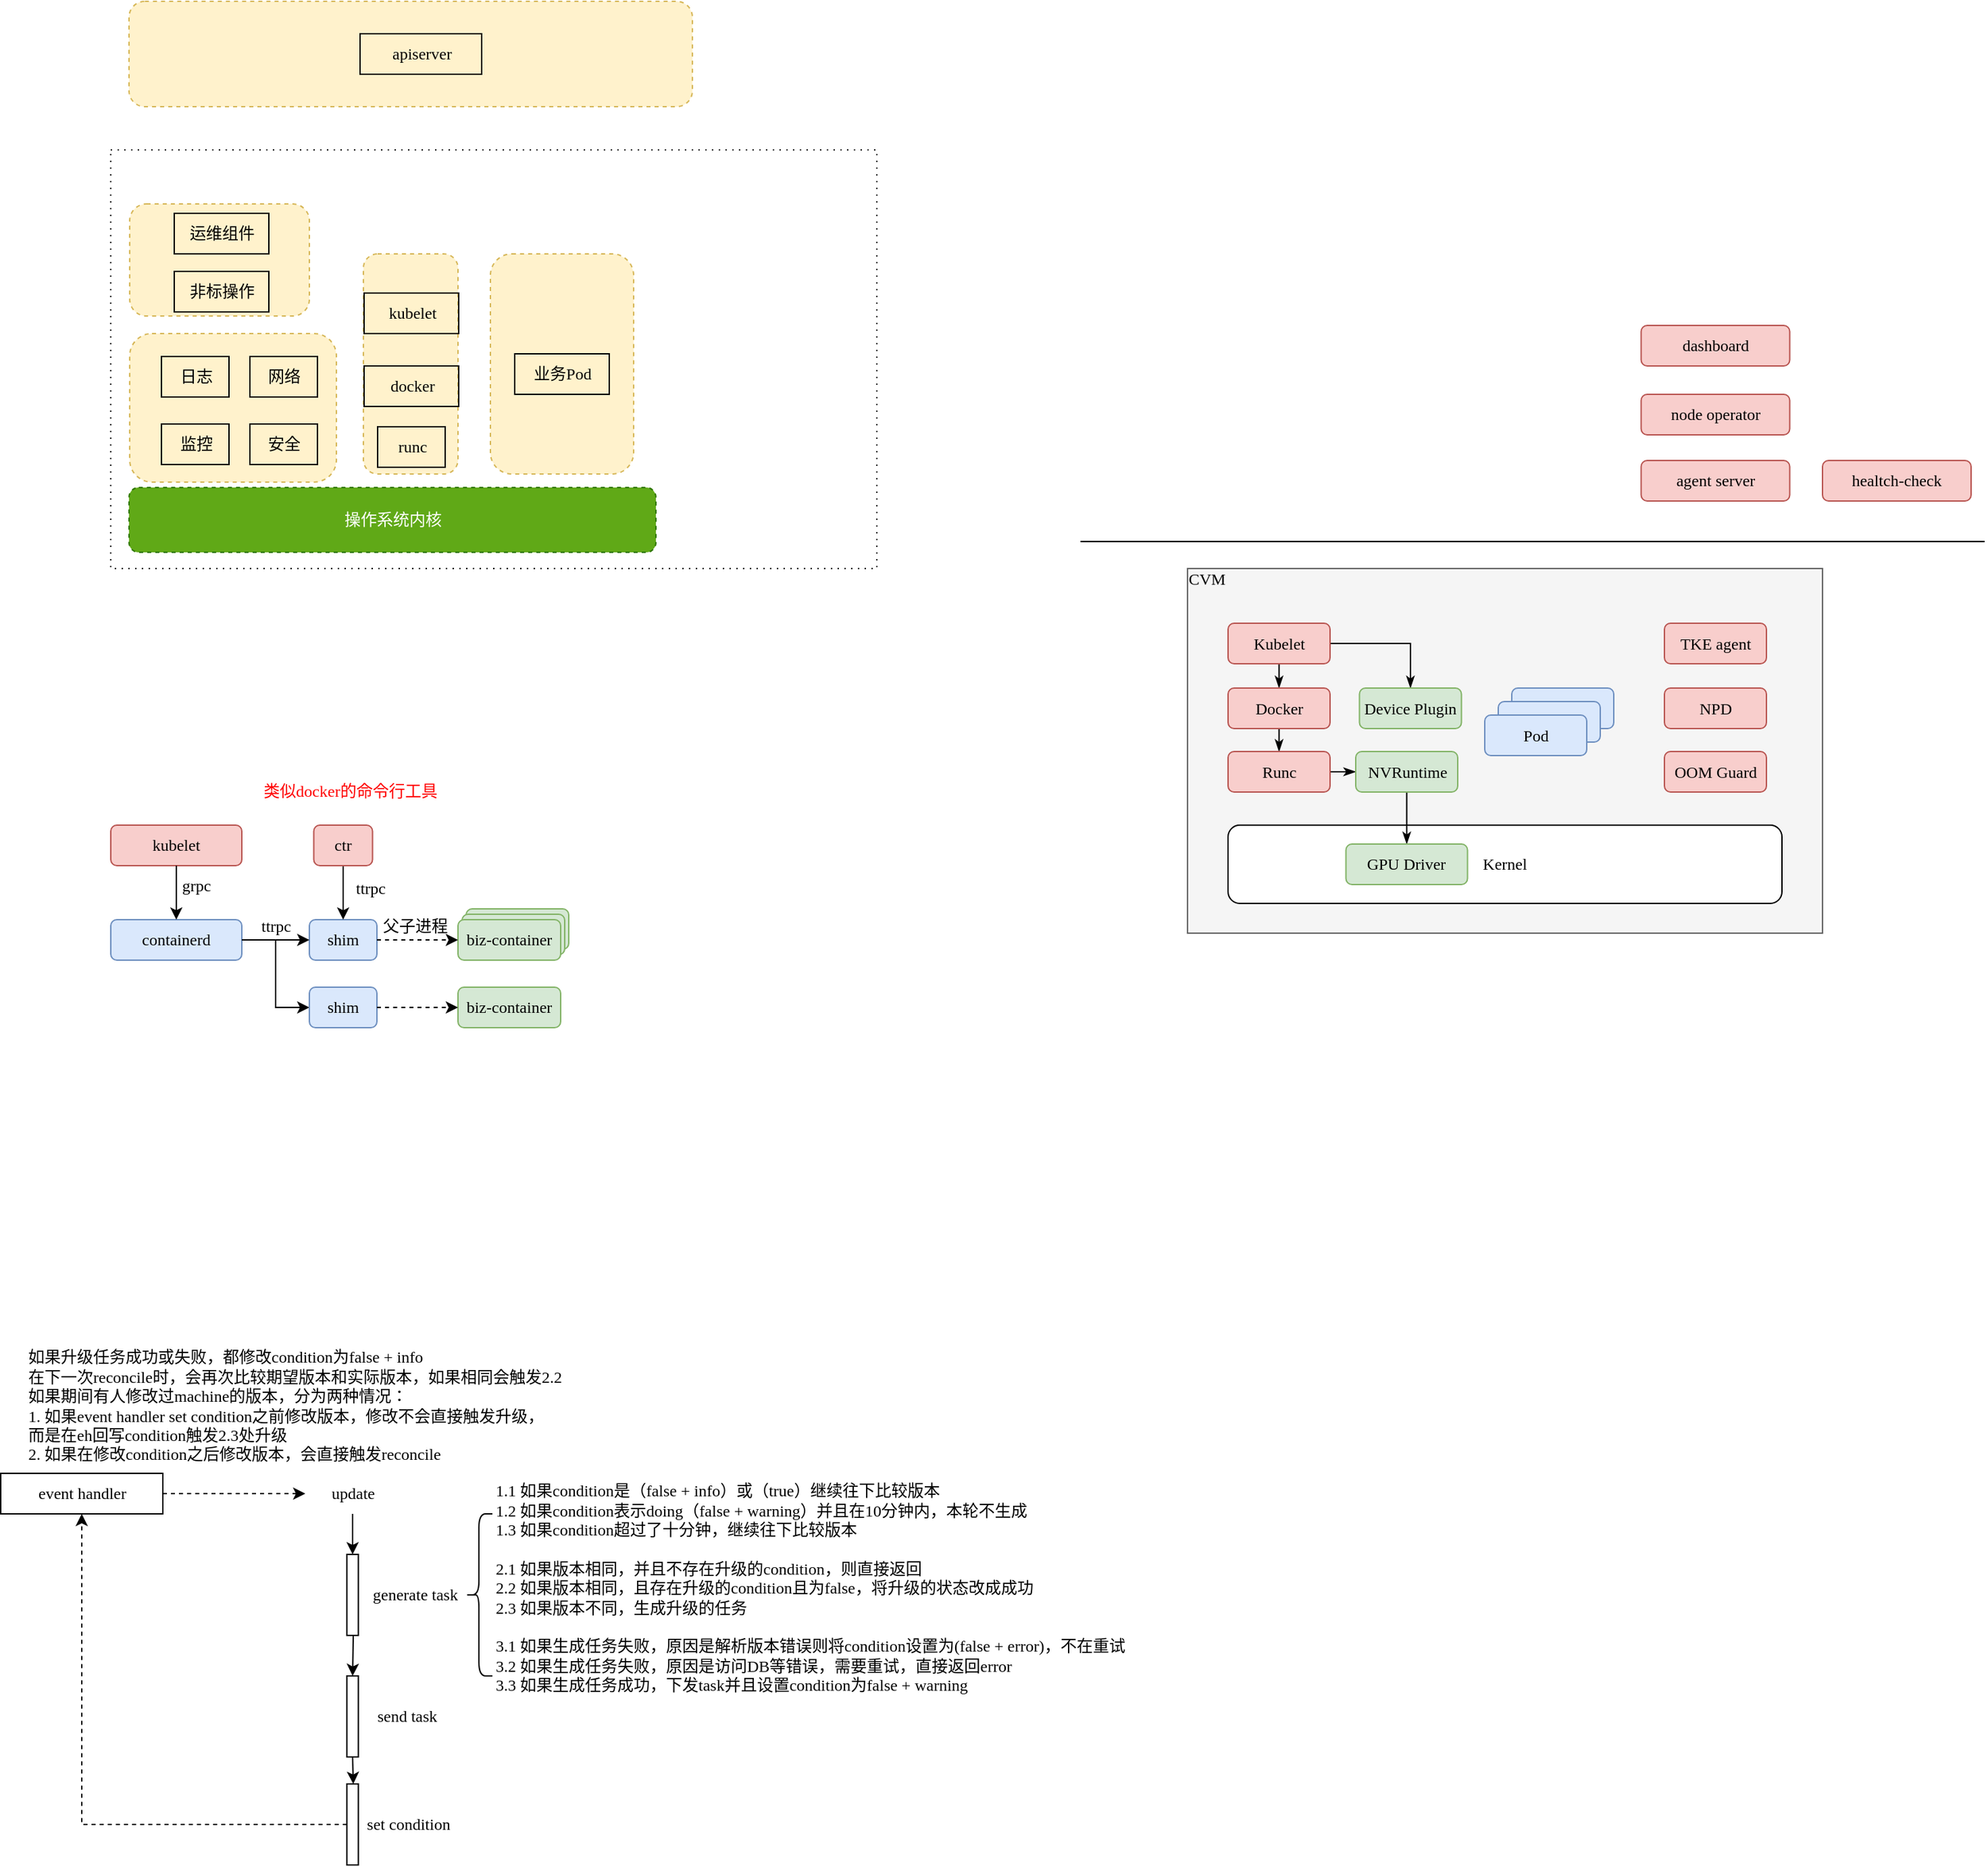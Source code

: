 <mxfile version="20.8.13" type="github">
  <diagram id="cJuy4rX8pp-478NlME3G" name="第 1 页">
    <mxGraphModel dx="1242" dy="742" grid="1" gridSize="10" guides="1" tooltips="1" connect="1" arrows="1" fold="1" page="1" pageScale="1" pageWidth="827" pageHeight="1169" math="0" shadow="0">
      <root>
        <mxCell id="0" />
        <mxCell id="1" parent="0" />
        <mxCell id="K1Vx9DCw9Tv5coY27zZS-87" value="" style="rounded=0;whiteSpace=wrap;html=1;strokeColor=#666666;strokeWidth=1;fontFamily=source code pro;fontSize=12;fillColor=#f5f5f5;fontColor=#333333;" vertex="1" parent="1">
          <mxGeometry x="930" y="690" width="470" height="270" as="geometry" />
        </mxCell>
        <mxCell id="K1Vx9DCw9Tv5coY27zZS-63" value="Kernel" style="rounded=1;whiteSpace=wrap;html=1;fontSize=12;strokeWidth=1;fontFamily=source code pro;" vertex="1" parent="1">
          <mxGeometry x="960" y="880" width="410" height="58" as="geometry" />
        </mxCell>
        <mxCell id="cF7I4DhwhSZbUbIOP7T6-1" value="" style="rounded=1;whiteSpace=wrap;html=1;dashed=1;fillColor=#fff2cc;strokeColor=#d6b656;fontFamily=source code pro;strokeWidth=1;" parent="1" vertex="1">
          <mxGeometry x="146.5" y="270" width="417" height="78" as="geometry" />
        </mxCell>
        <mxCell id="cF7I4DhwhSZbUbIOP7T6-3" value="apiserver" style="text;html=1;align=center;verticalAlign=middle;resizable=0;points=[];autosize=1;strokeColor=default;fillColor=none;fontFamily=source code pro;strokeWidth=1;" parent="1" vertex="1">
          <mxGeometry x="317.5" y="294" width="90" height="30" as="geometry" />
        </mxCell>
        <mxCell id="cF7I4DhwhSZbUbIOP7T6-4" value="" style="rounded=0;whiteSpace=wrap;html=1;dashed=1;fontFamily=source code pro;dashPattern=1 4;strokeWidth=1;" parent="1" vertex="1">
          <mxGeometry x="133" y="380" width="567" height="310" as="geometry" />
        </mxCell>
        <mxCell id="cF7I4DhwhSZbUbIOP7T6-6" value="操作系统内核" style="rounded=1;whiteSpace=wrap;html=1;dashed=1;fillColor=#60a917;strokeColor=#2D7600;fontColor=#ffffff;fontFamily=source code pro;strokeWidth=1;" parent="1" vertex="1">
          <mxGeometry x="146.5" y="630" width="390" height="48" as="geometry" />
        </mxCell>
        <mxCell id="cF7I4DhwhSZbUbIOP7T6-9" value="" style="rounded=1;whiteSpace=wrap;html=1;dashed=1;fillColor=#fff2cc;strokeColor=#d6b656;fontFamily=source code pro;strokeWidth=1;" parent="1" vertex="1">
          <mxGeometry x="320" y="457" width="70" height="163" as="geometry" />
        </mxCell>
        <mxCell id="cF7I4DhwhSZbUbIOP7T6-10" value="" style="rounded=1;whiteSpace=wrap;html=1;dashed=1;fillColor=#fff2cc;strokeColor=#d6b656;fontFamily=source code pro;strokeWidth=1;" parent="1" vertex="1">
          <mxGeometry x="414" y="457" width="106" height="163" as="geometry" />
        </mxCell>
        <mxCell id="cF7I4DhwhSZbUbIOP7T6-12" value="" style="rounded=1;whiteSpace=wrap;html=1;dashed=1;fillColor=#fff2cc;strokeColor=#d6b656;fontFamily=source code pro;strokeWidth=1;" parent="1" vertex="1">
          <mxGeometry x="147" y="516" width="153" height="110" as="geometry" />
        </mxCell>
        <mxCell id="cF7I4DhwhSZbUbIOP7T6-13" value="" style="rounded=1;whiteSpace=wrap;html=1;dashed=1;fillColor=#fff2cc;strokeColor=#d6b656;fontFamily=source code pro;strokeWidth=1;" parent="1" vertex="1">
          <mxGeometry x="147" y="420" width="133" height="83" as="geometry" />
        </mxCell>
        <mxCell id="cF7I4DhwhSZbUbIOP7T6-14" value="kubelet" style="text;html=1;align=center;verticalAlign=middle;resizable=0;points=[];autosize=1;strokeColor=default;fillColor=none;fontFamily=source code pro;strokeWidth=1;" parent="1" vertex="1">
          <mxGeometry x="320.5" y="486" width="70" height="30" as="geometry" />
        </mxCell>
        <mxCell id="cF7I4DhwhSZbUbIOP7T6-15" value="docker" style="text;html=1;align=center;verticalAlign=middle;resizable=0;points=[];autosize=1;strokeColor=default;fillColor=none;fontFamily=source code pro;strokeWidth=1;" parent="1" vertex="1">
          <mxGeometry x="320.5" y="540" width="70" height="30" as="geometry" />
        </mxCell>
        <mxCell id="cF7I4DhwhSZbUbIOP7T6-16" value="runc" style="text;html=1;align=center;verticalAlign=middle;resizable=0;points=[];autosize=1;strokeColor=default;fillColor=none;fontFamily=source code pro;strokeWidth=1;" parent="1" vertex="1">
          <mxGeometry x="330.5" y="585" width="50" height="30" as="geometry" />
        </mxCell>
        <mxCell id="cF7I4DhwhSZbUbIOP7T6-17" value="业务Pod" style="text;html=1;align=center;verticalAlign=middle;resizable=0;points=[];autosize=1;strokeColor=default;fillColor=none;fontFamily=source code pro;strokeWidth=1;" parent="1" vertex="1">
          <mxGeometry x="432" y="531" width="70" height="30" as="geometry" />
        </mxCell>
        <mxCell id="cF7I4DhwhSZbUbIOP7T6-18" value="日志" style="text;html=1;align=center;verticalAlign=middle;resizable=0;points=[];autosize=1;strokeColor=default;fillColor=none;fontFamily=source code pro;strokeWidth=1;" parent="1" vertex="1">
          <mxGeometry x="170.5" y="533" width="50" height="30" as="geometry" />
        </mxCell>
        <mxCell id="cF7I4DhwhSZbUbIOP7T6-19" value="网络" style="text;html=1;align=center;verticalAlign=middle;resizable=0;points=[];autosize=1;strokeColor=default;fillColor=none;fontFamily=source code pro;strokeWidth=1;" parent="1" vertex="1">
          <mxGeometry x="236" y="533" width="50" height="30" as="geometry" />
        </mxCell>
        <mxCell id="cF7I4DhwhSZbUbIOP7T6-20" value="监控" style="text;html=1;align=center;verticalAlign=middle;resizable=0;points=[];autosize=1;strokeColor=default;fillColor=none;fontFamily=source code pro;strokeWidth=1;" parent="1" vertex="1">
          <mxGeometry x="170.5" y="583" width="50" height="30" as="geometry" />
        </mxCell>
        <mxCell id="cF7I4DhwhSZbUbIOP7T6-21" value="安全" style="text;html=1;align=center;verticalAlign=middle;resizable=0;points=[];autosize=1;strokeColor=default;fillColor=none;fontFamily=source code pro;strokeWidth=1;" parent="1" vertex="1">
          <mxGeometry x="236" y="583" width="50" height="30" as="geometry" />
        </mxCell>
        <mxCell id="cF7I4DhwhSZbUbIOP7T6-22" value="运维组件" style="text;html=1;align=center;verticalAlign=middle;resizable=0;points=[];autosize=1;strokeColor=default;fillColor=none;fontFamily=source code pro;strokeWidth=1;" parent="1" vertex="1">
          <mxGeometry x="180" y="427" width="70" height="30" as="geometry" />
        </mxCell>
        <mxCell id="cF7I4DhwhSZbUbIOP7T6-23" value="非标操作" style="text;html=1;align=center;verticalAlign=middle;resizable=0;points=[];autosize=1;strokeColor=default;fillColor=none;fontFamily=source code pro;strokeWidth=1;" parent="1" vertex="1">
          <mxGeometry x="180" y="470" width="70" height="30" as="geometry" />
        </mxCell>
        <mxCell id="cF7I4DhwhSZbUbIOP7T6-24" value="kubelet" style="rounded=1;whiteSpace=wrap;html=1;fillColor=#f8cecc;strokeColor=#b85450;strokeWidth=1;fontFamily=source code pro;" parent="1" vertex="1">
          <mxGeometry x="133" y="880" width="97" height="30" as="geometry" />
        </mxCell>
        <mxCell id="cF7I4DhwhSZbUbIOP7T6-46" style="edgeStyle=orthogonalEdgeStyle;rounded=0;orthogonalLoop=1;jettySize=auto;html=1;exitX=1;exitY=0.5;exitDx=0;exitDy=0;entryX=0;entryY=0.5;entryDx=0;entryDy=0;fontFamily=source code pro;fontColor=#000000;strokeWidth=1;" parent="1" source="cF7I4DhwhSZbUbIOP7T6-25" target="cF7I4DhwhSZbUbIOP7T6-41" edge="1">
          <mxGeometry relative="1" as="geometry" />
        </mxCell>
        <mxCell id="cF7I4DhwhSZbUbIOP7T6-25" value="containerd" style="rounded=1;whiteSpace=wrap;html=1;fillColor=#dae8fc;strokeColor=#6c8ebf;strokeWidth=1;fontFamily=source code pro;" parent="1" vertex="1">
          <mxGeometry x="133" y="950" width="97" height="30" as="geometry" />
        </mxCell>
        <mxCell id="cF7I4DhwhSZbUbIOP7T6-26" value="" style="endArrow=classic;html=1;rounded=0;fontFamily=source code pro;fontColor=#000000;exitX=0.5;exitY=1;exitDx=0;exitDy=0;entryX=0.5;entryY=0;entryDx=0;entryDy=0;strokeWidth=1;" parent="1" source="cF7I4DhwhSZbUbIOP7T6-24" target="cF7I4DhwhSZbUbIOP7T6-25" edge="1">
          <mxGeometry width="50" height="50" relative="1" as="geometry">
            <mxPoint x="360" y="930" as="sourcePoint" />
            <mxPoint x="410" y="880" as="targetPoint" />
          </mxGeometry>
        </mxCell>
        <mxCell id="cF7I4DhwhSZbUbIOP7T6-27" value="shim" style="rounded=1;whiteSpace=wrap;html=1;fillColor=#dae8fc;strokeColor=#6c8ebf;strokeWidth=1;fontFamily=source code pro;" parent="1" vertex="1">
          <mxGeometry x="280" y="950" width="50" height="30" as="geometry" />
        </mxCell>
        <mxCell id="cF7I4DhwhSZbUbIOP7T6-28" value="grpc" style="text;html=1;align=center;verticalAlign=middle;resizable=0;points=[];autosize=1;strokeColor=none;fillColor=none;fontFamily=source code pro;fontColor=#000000;strokeWidth=1;" parent="1" vertex="1">
          <mxGeometry x="170.5" y="910" width="50" height="30" as="geometry" />
        </mxCell>
        <mxCell id="cF7I4DhwhSZbUbIOP7T6-29" value="biz-container" style="rounded=1;whiteSpace=wrap;html=1;fillColor=#d5e8d4;strokeColor=#82b366;strokeWidth=1;fontFamily=source code pro;" parent="1" vertex="1">
          <mxGeometry x="396" y="942" width="76" height="30" as="geometry" />
        </mxCell>
        <mxCell id="cF7I4DhwhSZbUbIOP7T6-30" value="biz-container" style="rounded=1;whiteSpace=wrap;html=1;fillColor=#d5e8d4;strokeColor=#82b366;strokeWidth=1;fontFamily=source code pro;" parent="1" vertex="1">
          <mxGeometry x="393" y="946" width="76" height="30" as="geometry" />
        </mxCell>
        <mxCell id="cF7I4DhwhSZbUbIOP7T6-31" value="biz-container" style="rounded=1;whiteSpace=wrap;html=1;fillColor=#d5e8d4;strokeColor=#82b366;strokeWidth=1;fontFamily=source code pro;" parent="1" vertex="1">
          <mxGeometry x="390" y="950" width="76" height="30" as="geometry" />
        </mxCell>
        <mxCell id="cF7I4DhwhSZbUbIOP7T6-32" value="" style="endArrow=classic;html=1;rounded=0;fontFamily=source code pro;fontColor=#000000;exitX=1;exitY=0.5;exitDx=0;exitDy=0;entryX=0;entryY=0.5;entryDx=0;entryDy=0;dashed=1;strokeWidth=1;" parent="1" source="cF7I4DhwhSZbUbIOP7T6-27" target="cF7I4DhwhSZbUbIOP7T6-31" edge="1">
          <mxGeometry width="50" height="50" relative="1" as="geometry">
            <mxPoint x="360" y="920" as="sourcePoint" />
            <mxPoint x="410" y="870" as="targetPoint" />
          </mxGeometry>
        </mxCell>
        <mxCell id="cF7I4DhwhSZbUbIOP7T6-35" value="父子进程" style="text;html=1;align=center;verticalAlign=middle;resizable=0;points=[];autosize=1;strokeColor=none;fillColor=none;fontFamily=source code pro;fontColor=#000000;strokeWidth=1;" parent="1" vertex="1">
          <mxGeometry x="323" y="940" width="70" height="30" as="geometry" />
        </mxCell>
        <mxCell id="cF7I4DhwhSZbUbIOP7T6-36" value="" style="endArrow=classic;html=1;rounded=0;fontFamily=source code pro;fontColor=#000000;exitX=1;exitY=0.5;exitDx=0;exitDy=0;entryX=0;entryY=0.5;entryDx=0;entryDy=0;strokeWidth=1;" parent="1" source="cF7I4DhwhSZbUbIOP7T6-25" target="cF7I4DhwhSZbUbIOP7T6-27" edge="1">
          <mxGeometry width="50" height="50" relative="1" as="geometry">
            <mxPoint x="360" y="920" as="sourcePoint" />
            <mxPoint x="410" y="870" as="targetPoint" />
          </mxGeometry>
        </mxCell>
        <mxCell id="cF7I4DhwhSZbUbIOP7T6-37" value="ttrpc" style="text;html=1;align=center;verticalAlign=middle;resizable=0;points=[];autosize=1;strokeColor=none;fillColor=none;fontFamily=source code pro;fontColor=#000000;strokeWidth=1;" parent="1" vertex="1">
          <mxGeometry x="225" y="940" width="60" height="30" as="geometry" />
        </mxCell>
        <mxCell id="cF7I4DhwhSZbUbIOP7T6-39" style="edgeStyle=orthogonalEdgeStyle;rounded=0;orthogonalLoop=1;jettySize=auto;html=1;exitX=0.5;exitY=1;exitDx=0;exitDy=0;entryX=0.5;entryY=0;entryDx=0;entryDy=0;fontFamily=source code pro;fontColor=#000000;strokeWidth=1;" parent="1" source="cF7I4DhwhSZbUbIOP7T6-38" target="cF7I4DhwhSZbUbIOP7T6-27" edge="1">
          <mxGeometry relative="1" as="geometry" />
        </mxCell>
        <mxCell id="cF7I4DhwhSZbUbIOP7T6-38" value="ctr" style="rounded=1;whiteSpace=wrap;html=1;fillColor=#f8cecc;strokeColor=#b85450;strokeWidth=1;fontFamily=source code pro;" parent="1" vertex="1">
          <mxGeometry x="283.25" y="880" width="43.5" height="30" as="geometry" />
        </mxCell>
        <mxCell id="cF7I4DhwhSZbUbIOP7T6-40" value="ttrpc" style="text;html=1;align=center;verticalAlign=middle;resizable=0;points=[];autosize=1;strokeColor=none;fillColor=none;fontFamily=source code pro;fontColor=#000000;strokeWidth=1;" parent="1" vertex="1">
          <mxGeometry x="295" y="912" width="60" height="30" as="geometry" />
        </mxCell>
        <mxCell id="cF7I4DhwhSZbUbIOP7T6-41" value="shim" style="rounded=1;whiteSpace=wrap;html=1;fillColor=#dae8fc;strokeColor=#6c8ebf;strokeWidth=1;fontFamily=source code pro;" parent="1" vertex="1">
          <mxGeometry x="280" y="1000" width="50" height="30" as="geometry" />
        </mxCell>
        <mxCell id="cF7I4DhwhSZbUbIOP7T6-44" value="biz-container" style="rounded=1;whiteSpace=wrap;html=1;fillColor=#d5e8d4;strokeColor=#82b366;strokeWidth=1;fontFamily=source code pro;" parent="1" vertex="1">
          <mxGeometry x="390" y="1000" width="76" height="30" as="geometry" />
        </mxCell>
        <mxCell id="cF7I4DhwhSZbUbIOP7T6-45" value="" style="endArrow=classic;html=1;rounded=0;fontFamily=source code pro;fontColor=#000000;entryX=0;entryY=0.5;entryDx=0;entryDy=0;exitX=1;exitY=0.5;exitDx=0;exitDy=0;dashed=1;strokeWidth=1;" parent="1" source="cF7I4DhwhSZbUbIOP7T6-41" target="cF7I4DhwhSZbUbIOP7T6-44" edge="1">
          <mxGeometry width="50" height="50" relative="1" as="geometry">
            <mxPoint x="360" y="920" as="sourcePoint" />
            <mxPoint x="410" y="870" as="targetPoint" />
          </mxGeometry>
        </mxCell>
        <mxCell id="cF7I4DhwhSZbUbIOP7T6-47" value="类似docker的命令行工具" style="text;html=1;align=center;verticalAlign=middle;resizable=0;points=[];autosize=1;strokeColor=none;fillColor=none;fontFamily=source code pro;fontColor=#FF0000;strokeWidth=1;" parent="1" vertex="1">
          <mxGeometry x="230" y="840" width="160" height="30" as="geometry" />
        </mxCell>
        <mxCell id="K1Vx9DCw9Tv5coY27zZS-1" value="update" style="text;html=1;align=center;verticalAlign=middle;resizable=0;points=[];autosize=1;strokeColor=none;fillColor=none;fontFamily=source code pro;strokeWidth=1;" vertex="1" parent="1">
          <mxGeometry x="277" y="1360" width="70" height="30" as="geometry" />
        </mxCell>
        <mxCell id="K1Vx9DCw9Tv5coY27zZS-4" value="" style="rounded=0;whiteSpace=wrap;html=1;fontFamily=source code pro;strokeWidth=1;" vertex="1" parent="1">
          <mxGeometry x="307.75" y="1420" width="8.5" height="60" as="geometry" />
        </mxCell>
        <mxCell id="K1Vx9DCw9Tv5coY27zZS-5" value="" style="endArrow=classic;html=1;rounded=0;entryX=0.5;entryY=0;entryDx=0;entryDy=0;fontFamily=source code pro;strokeWidth=1;" edge="1" parent="1" source="K1Vx9DCw9Tv5coY27zZS-1" target="K1Vx9DCw9Tv5coY27zZS-4">
          <mxGeometry width="50" height="50" relative="1" as="geometry">
            <mxPoint x="401.5" y="1340" as="sourcePoint" />
            <mxPoint x="451.5" y="1290" as="targetPoint" />
          </mxGeometry>
        </mxCell>
        <mxCell id="K1Vx9DCw9Tv5coY27zZS-6" value="generate task" style="text;html=1;align=center;verticalAlign=middle;resizable=0;points=[];autosize=1;strokeColor=none;fillColor=none;fontFamily=source code pro;strokeWidth=1;" vertex="1" parent="1">
          <mxGeometry x="297.75" y="1435" width="120" height="30" as="geometry" />
        </mxCell>
        <mxCell id="K1Vx9DCw9Tv5coY27zZS-7" value="" style="shape=curlyBracket;whiteSpace=wrap;html=1;rounded=1;labelPosition=left;verticalLabelPosition=middle;align=right;verticalAlign=middle;fontFamily=source code pro;strokeWidth=1;" vertex="1" parent="1">
          <mxGeometry x="395.5" y="1390" width="20" height="120" as="geometry" />
        </mxCell>
        <mxCell id="K1Vx9DCw9Tv5coY27zZS-8" value="1.1 如果condition是（false + info）或（true）继续往下比较版本&lt;br style=&quot;font-size: 12px;&quot;&gt;1.2 如果condition表示doing（false + warning）并且在10分钟内，本轮不生成&lt;br style=&quot;font-size: 12px;&quot;&gt;1.3 如果condition超过了十分钟，继续往下比较版本&lt;br&gt;&lt;br&gt;2.1 如果版本相同，并且不存在升级的condition，则直接返回&lt;br&gt;2.2 如果版本相同，且存在升级的condition且为false，将升级的状态改成成功&lt;br&gt;2.3 如果版本不同，生成升级的任务&lt;br&gt;&lt;br&gt;3.1 如果生成任务失败，原因是解析版本错误则将condition设置为(false + error)，不在重试&lt;br&gt;3.2 如果生成任务失败，原因是访问DB等错误，需要重试，直接返回error&lt;br&gt;3.3 如果生成任务成功，下发task并且设置condition为false + warning" style="text;html=1;align=left;verticalAlign=middle;resizable=0;points=[];autosize=1;strokeColor=none;fillColor=none;spacingTop=0;fontSize=12;fontFamily=source code pro;strokeWidth=1;" vertex="1" parent="1">
          <mxGeometry x="415.5" y="1360" width="560" height="170" as="geometry" />
        </mxCell>
        <mxCell id="K1Vx9DCw9Tv5coY27zZS-11" value="" style="rounded=0;whiteSpace=wrap;html=1;fontFamily=source code pro;strokeWidth=1;" vertex="1" parent="1">
          <mxGeometry x="307.75" y="1510" width="8.5" height="60" as="geometry" />
        </mxCell>
        <mxCell id="K1Vx9DCw9Tv5coY27zZS-12" value="" style="endArrow=classic;html=1;rounded=0;entryX=0.5;entryY=0;entryDx=0;entryDy=0;fontFamily=source code pro;strokeWidth=1;" edge="1" parent="1" target="K1Vx9DCw9Tv5coY27zZS-11">
          <mxGeometry width="50" height="50" relative="1" as="geometry">
            <mxPoint x="312.5" y="1480" as="sourcePoint" />
            <mxPoint x="322" y="1430" as="targetPoint" />
          </mxGeometry>
        </mxCell>
        <mxCell id="K1Vx9DCw9Tv5coY27zZS-13" value="" style="rounded=0;whiteSpace=wrap;html=1;fontFamily=source code pro;strokeWidth=1;" vertex="1" parent="1">
          <mxGeometry x="307.75" y="1590" width="8.5" height="60" as="geometry" />
        </mxCell>
        <mxCell id="K1Vx9DCw9Tv5coY27zZS-14" value="send task" style="text;html=1;align=center;verticalAlign=middle;resizable=0;points=[];autosize=1;strokeColor=none;fillColor=none;fontSize=12;fontFamily=source code pro;strokeWidth=1;" vertex="1" parent="1">
          <mxGeometry x="306.5" y="1525" width="90" height="30" as="geometry" />
        </mxCell>
        <mxCell id="K1Vx9DCw9Tv5coY27zZS-15" value="set condition" style="text;html=1;align=center;verticalAlign=middle;resizable=0;points=[];autosize=1;strokeColor=none;fillColor=none;fontSize=12;fontFamily=source code pro;strokeWidth=1;" vertex="1" parent="1">
          <mxGeometry x="293" y="1605" width="120" height="30" as="geometry" />
        </mxCell>
        <mxCell id="K1Vx9DCw9Tv5coY27zZS-16" value="" style="endArrow=classic;html=1;rounded=0;exitX=0.5;exitY=1;exitDx=0;exitDy=0;fontFamily=source code pro;strokeWidth=1;" edge="1" parent="1" source="K1Vx9DCw9Tv5coY27zZS-11">
          <mxGeometry width="50" height="50" relative="1" as="geometry">
            <mxPoint x="322" y="1400" as="sourcePoint" />
            <mxPoint x="312.5" y="1590" as="targetPoint" />
          </mxGeometry>
        </mxCell>
        <mxCell id="K1Vx9DCw9Tv5coY27zZS-18" value="event handler" style="rounded=0;whiteSpace=wrap;html=1;fontSize=12;fontFamily=source code pro;strokeWidth=1;" vertex="1" parent="1">
          <mxGeometry x="51.5" y="1360" width="120" height="30" as="geometry" />
        </mxCell>
        <mxCell id="K1Vx9DCw9Tv5coY27zZS-19" value="" style="endArrow=classic;html=1;rounded=0;fontSize=12;exitX=0;exitY=0.5;exitDx=0;exitDy=0;entryX=0.5;entryY=1;entryDx=0;entryDy=0;dashed=1;edgeStyle=orthogonalEdgeStyle;fontFamily=source code pro;strokeWidth=1;" edge="1" parent="1" source="K1Vx9DCw9Tv5coY27zZS-13" target="K1Vx9DCw9Tv5coY27zZS-18">
          <mxGeometry width="50" height="50" relative="1" as="geometry">
            <mxPoint x="401.5" y="1360" as="sourcePoint" />
            <mxPoint x="451.5" y="1310" as="targetPoint" />
          </mxGeometry>
        </mxCell>
        <mxCell id="K1Vx9DCw9Tv5coY27zZS-20" value="" style="endArrow=classic;html=1;rounded=0;dashed=1;fontSize=12;exitX=1;exitY=0.5;exitDx=0;exitDy=0;fontFamily=source code pro;strokeWidth=1;" edge="1" parent="1" source="K1Vx9DCw9Tv5coY27zZS-18" target="K1Vx9DCw9Tv5coY27zZS-1">
          <mxGeometry width="50" height="50" relative="1" as="geometry">
            <mxPoint x="401.5" y="1360" as="sourcePoint" />
            <mxPoint x="451.5" y="1310" as="targetPoint" />
          </mxGeometry>
        </mxCell>
        <mxCell id="K1Vx9DCw9Tv5coY27zZS-21" value="如果升级任务成功或失败，都修改condition为false + info&lt;br&gt;在下一次reconcile时，会再次比较期望版本和实际版本，如果相同会触发2.2&lt;br&gt;如果期间有人修改过machine的版本，分为两种情况：&lt;br&gt;1. 如果event handler set condition之前修改版本，修改不会直接触发升级，&lt;br&gt;而是在eh回写condition触发2.3处升级&lt;br&gt;2. 如果在修改condition之后修改版本，会直接触发reconcile" style="text;html=1;align=left;verticalAlign=middle;resizable=0;points=[];autosize=1;strokeColor=none;fillColor=none;fontSize=12;fontFamily=source code pro;strokeWidth=1;" vertex="1" parent="1">
          <mxGeometry x="70" y="1260" width="480" height="100" as="geometry" />
        </mxCell>
        <mxCell id="K1Vx9DCw9Tv5coY27zZS-74" style="edgeStyle=orthogonalEdgeStyle;rounded=0;orthogonalLoop=1;jettySize=auto;html=1;exitX=0.5;exitY=1;exitDx=0;exitDy=0;entryX=0.5;entryY=0;entryDx=0;entryDy=0;strokeWidth=1;fontFamily=source code pro;fontSize=12;endArrow=classicThin;endFill=1;" edge="1" parent="1" source="K1Vx9DCw9Tv5coY27zZS-29" target="K1Vx9DCw9Tv5coY27zZS-30">
          <mxGeometry relative="1" as="geometry" />
        </mxCell>
        <mxCell id="K1Vx9DCw9Tv5coY27zZS-84" style="edgeStyle=orthogonalEdgeStyle;rounded=0;orthogonalLoop=1;jettySize=auto;html=1;exitX=1;exitY=0.5;exitDx=0;exitDy=0;entryX=0.5;entryY=0;entryDx=0;entryDy=0;strokeWidth=1;fontFamily=source code pro;fontSize=12;endArrow=classicThin;endFill=1;" edge="1" parent="1" source="K1Vx9DCw9Tv5coY27zZS-29" target="K1Vx9DCw9Tv5coY27zZS-67">
          <mxGeometry relative="1" as="geometry" />
        </mxCell>
        <mxCell id="K1Vx9DCw9Tv5coY27zZS-29" value="Kubelet" style="rounded=1;whiteSpace=wrap;html=1;fontSize=12;fillColor=#f8cecc;strokeColor=#b85450;strokeWidth=1;fontFamily=source code pro;" vertex="1" parent="1">
          <mxGeometry x="960" y="730.5" width="75.5" height="30" as="geometry" />
        </mxCell>
        <mxCell id="K1Vx9DCw9Tv5coY27zZS-75" style="edgeStyle=orthogonalEdgeStyle;rounded=0;orthogonalLoop=1;jettySize=auto;html=1;exitX=0.5;exitY=1;exitDx=0;exitDy=0;entryX=0.5;entryY=0;entryDx=0;entryDy=0;strokeWidth=1;fontFamily=source code pro;fontSize=12;endArrow=classicThin;endFill=1;" edge="1" parent="1" source="K1Vx9DCw9Tv5coY27zZS-30" target="K1Vx9DCw9Tv5coY27zZS-31">
          <mxGeometry relative="1" as="geometry" />
        </mxCell>
        <mxCell id="K1Vx9DCw9Tv5coY27zZS-30" value="Docker" style="rounded=1;whiteSpace=wrap;html=1;fontSize=12;fillColor=#f8cecc;strokeColor=#b85450;strokeWidth=1;fontFamily=source code pro;" vertex="1" parent="1">
          <mxGeometry x="960" y="778.5" width="75.5" height="30" as="geometry" />
        </mxCell>
        <mxCell id="K1Vx9DCw9Tv5coY27zZS-81" style="edgeStyle=orthogonalEdgeStyle;rounded=0;orthogonalLoop=1;jettySize=auto;html=1;exitX=1;exitY=0.5;exitDx=0;exitDy=0;entryX=0;entryY=0.5;entryDx=0;entryDy=0;strokeWidth=1;fontFamily=source code pro;fontSize=12;endArrow=classicThin;endFill=1;" edge="1" parent="1" source="K1Vx9DCw9Tv5coY27zZS-31" target="K1Vx9DCw9Tv5coY27zZS-62">
          <mxGeometry relative="1" as="geometry" />
        </mxCell>
        <mxCell id="K1Vx9DCw9Tv5coY27zZS-31" value="Runc" style="rounded=1;whiteSpace=wrap;html=1;fontSize=12;fillColor=#f8cecc;strokeColor=#b85450;strokeWidth=1;fontFamily=source code pro;" vertex="1" parent="1">
          <mxGeometry x="960" y="825.5" width="75.5" height="30" as="geometry" />
        </mxCell>
        <mxCell id="K1Vx9DCw9Tv5coY27zZS-33" value="" style="endArrow=none;html=1;rounded=0;fontSize=12;strokeWidth=1;fontFamily=source code pro;" edge="1" parent="1">
          <mxGeometry width="50" height="50" relative="1" as="geometry">
            <mxPoint x="850.75" y="670" as="sourcePoint" />
            <mxPoint x="1520" y="670" as="targetPoint" />
          </mxGeometry>
        </mxCell>
        <mxCell id="K1Vx9DCw9Tv5coY27zZS-39" value="CVM" style="text;html=1;align=center;verticalAlign=middle;resizable=0;points=[];autosize=1;strokeColor=none;fillColor=none;fontSize=12;fontFamily=source code pro;strokeWidth=1;" vertex="1" parent="1">
          <mxGeometry x="919" y="683" width="50" height="30" as="geometry" />
        </mxCell>
        <mxCell id="K1Vx9DCw9Tv5coY27zZS-42" value="NPD" style="rounded=1;whiteSpace=wrap;html=1;fontSize=12;fillColor=#f8cecc;strokeColor=#b85450;strokeWidth=1;fontFamily=source code pro;" vertex="1" parent="1">
          <mxGeometry x="1283" y="778.5" width="75.5" height="30" as="geometry" />
        </mxCell>
        <mxCell id="K1Vx9DCw9Tv5coY27zZS-43" value="OOM Guard" style="rounded=1;whiteSpace=wrap;html=1;fontSize=12;fillColor=#f8cecc;strokeColor=#b85450;strokeWidth=1;fontFamily=source code pro;" vertex="1" parent="1">
          <mxGeometry x="1283" y="825.5" width="75.5" height="30" as="geometry" />
        </mxCell>
        <mxCell id="K1Vx9DCw9Tv5coY27zZS-48" value="Pod" style="rounded=1;whiteSpace=wrap;html=1;fontSize=12;fillColor=#dae8fc;strokeColor=#6c8ebf;strokeWidth=1;fontFamily=source code pro;" vertex="1" parent="1">
          <mxGeometry x="1170" y="778.5" width="75.5" height="30" as="geometry" />
        </mxCell>
        <mxCell id="K1Vx9DCw9Tv5coY27zZS-49" value="Pod" style="rounded=1;whiteSpace=wrap;html=1;fontSize=12;fillColor=#dae8fc;strokeColor=#6c8ebf;strokeWidth=1;fontFamily=source code pro;" vertex="1" parent="1">
          <mxGeometry x="1160" y="788.5" width="75.5" height="30" as="geometry" />
        </mxCell>
        <mxCell id="K1Vx9DCw9Tv5coY27zZS-50" value="Pod" style="rounded=1;whiteSpace=wrap;html=1;fontSize=12;fillColor=#dae8fc;strokeColor=#6c8ebf;strokeWidth=1;fontFamily=source code pro;" vertex="1" parent="1">
          <mxGeometry x="1150" y="798.5" width="75.5" height="30" as="geometry" />
        </mxCell>
        <mxCell id="K1Vx9DCw9Tv5coY27zZS-82" style="edgeStyle=orthogonalEdgeStyle;rounded=0;orthogonalLoop=1;jettySize=auto;html=1;exitX=0.5;exitY=1;exitDx=0;exitDy=0;entryX=0.5;entryY=0;entryDx=0;entryDy=0;strokeWidth=1;fontFamily=source code pro;fontSize=12;endArrow=classicThin;endFill=1;" edge="1" parent="1" source="K1Vx9DCw9Tv5coY27zZS-62" target="K1Vx9DCw9Tv5coY27zZS-65">
          <mxGeometry relative="1" as="geometry" />
        </mxCell>
        <mxCell id="K1Vx9DCw9Tv5coY27zZS-62" value="NVRuntime" style="rounded=1;whiteSpace=wrap;html=1;fontSize=12;fillColor=#d5e8d4;strokeColor=#82b366;strokeWidth=1;fontFamily=source code pro;" vertex="1" parent="1">
          <mxGeometry x="1054.5" y="825.5" width="75.5" height="30" as="geometry" />
        </mxCell>
        <mxCell id="K1Vx9DCw9Tv5coY27zZS-65" value="GPU Driver" style="rounded=1;whiteSpace=wrap;html=1;fontSize=12;fillColor=#d5e8d4;strokeColor=#82b366;strokeWidth=1;fontFamily=source code pro;" vertex="1" parent="1">
          <mxGeometry x="1047.25" y="894" width="90" height="30" as="geometry" />
        </mxCell>
        <mxCell id="K1Vx9DCw9Tv5coY27zZS-67" value="Device Plugin" style="rounded=1;whiteSpace=wrap;html=1;fontSize=12;fillColor=#d5e8d4;strokeColor=#82b366;strokeWidth=1;fontFamily=source code pro;" vertex="1" parent="1">
          <mxGeometry x="1057.25" y="778.5" width="75.5" height="30" as="geometry" />
        </mxCell>
        <mxCell id="K1Vx9DCw9Tv5coY27zZS-68" value="TKE agent" style="rounded=1;whiteSpace=wrap;html=1;fontSize=12;fillColor=#f8cecc;strokeColor=#b85450;strokeWidth=1;fontFamily=source code pro;" vertex="1" parent="1">
          <mxGeometry x="1283" y="730.5" width="75.5" height="30" as="geometry" />
        </mxCell>
        <mxCell id="K1Vx9DCw9Tv5coY27zZS-69" value="agent server" style="rounded=1;whiteSpace=wrap;html=1;fontSize=12;fillColor=#f8cecc;strokeColor=#b85450;strokeWidth=1;fontFamily=source code pro;" vertex="1" parent="1">
          <mxGeometry x="1265.75" y="610" width="110" height="30" as="geometry" />
        </mxCell>
        <mxCell id="K1Vx9DCw9Tv5coY27zZS-70" value="node operator" style="rounded=1;whiteSpace=wrap;html=1;fontSize=12;fillColor=#f8cecc;strokeColor=#b85450;strokeWidth=1;fontFamily=source code pro;" vertex="1" parent="1">
          <mxGeometry x="1265.75" y="561" width="110" height="30" as="geometry" />
        </mxCell>
        <mxCell id="K1Vx9DCw9Tv5coY27zZS-72" value="dashboard" style="rounded=1;whiteSpace=wrap;html=1;fontSize=12;fillColor=#f8cecc;strokeColor=#b85450;strokeWidth=1;fontFamily=source code pro;" vertex="1" parent="1">
          <mxGeometry x="1265.75" y="510" width="110" height="30" as="geometry" />
        </mxCell>
        <mxCell id="K1Vx9DCw9Tv5coY27zZS-86" value="healtch-check" style="rounded=1;whiteSpace=wrap;html=1;fontSize=12;fillColor=#f8cecc;strokeColor=#b85450;strokeWidth=1;fontFamily=source code pro;" vertex="1" parent="1">
          <mxGeometry x="1400" y="610" width="110" height="30" as="geometry" />
        </mxCell>
      </root>
    </mxGraphModel>
  </diagram>
</mxfile>

